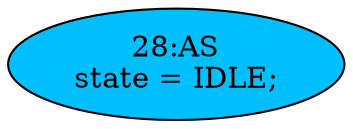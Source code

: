 strict digraph "" {
	node [label="\N"];
	"28:AS"	 [ast="<pyverilog.vparser.ast.Assign object at 0x7fdb0bed6d10>",
		def_var="['state']",
		fillcolor=deepskyblue,
		label="28:AS
state = IDLE;",
		statements="[]",
		style=filled,
		typ=Assign,
		use_var="[]"];
}

